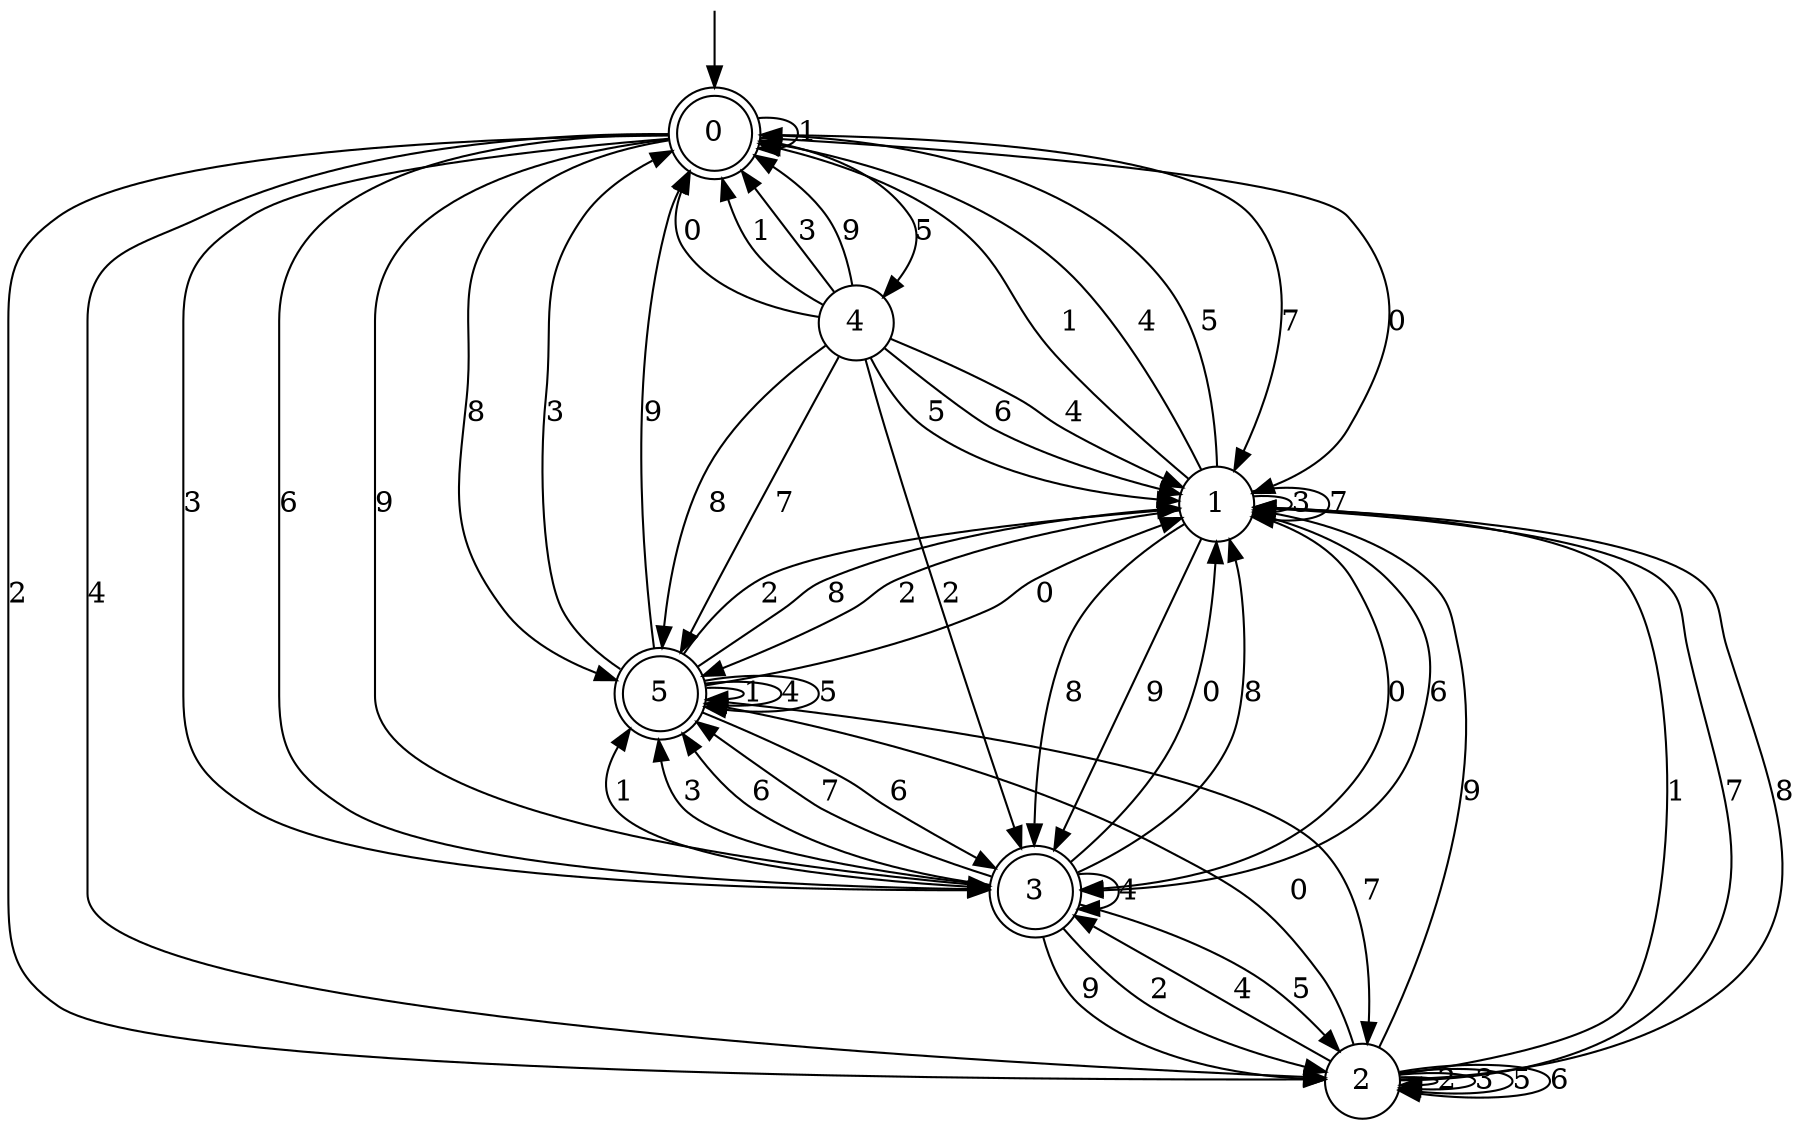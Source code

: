 digraph g {

	s0 [shape="doublecircle" label="0"];
	s1 [shape="circle" label="1"];
	s2 [shape="circle" label="2"];
	s3 [shape="doublecircle" label="3"];
	s4 [shape="circle" label="4"];
	s5 [shape="doublecircle" label="5"];
	s0 -> s1 [label="0"];
	s0 -> s0 [label="1"];
	s0 -> s2 [label="2"];
	s0 -> s3 [label="3"];
	s0 -> s2 [label="4"];
	s0 -> s4 [label="5"];
	s0 -> s3 [label="6"];
	s0 -> s1 [label="7"];
	s0 -> s5 [label="8"];
	s0 -> s3 [label="9"];
	s1 -> s3 [label="0"];
	s1 -> s0 [label="1"];
	s1 -> s5 [label="2"];
	s1 -> s1 [label="3"];
	s1 -> s0 [label="4"];
	s1 -> s0 [label="5"];
	s1 -> s3 [label="6"];
	s1 -> s1 [label="7"];
	s1 -> s3 [label="8"];
	s1 -> s3 [label="9"];
	s2 -> s5 [label="0"];
	s2 -> s1 [label="1"];
	s2 -> s2 [label="2"];
	s2 -> s2 [label="3"];
	s2 -> s3 [label="4"];
	s2 -> s2 [label="5"];
	s2 -> s2 [label="6"];
	s2 -> s1 [label="7"];
	s2 -> s1 [label="8"];
	s2 -> s1 [label="9"];
	s3 -> s1 [label="0"];
	s3 -> s5 [label="1"];
	s3 -> s2 [label="2"];
	s3 -> s5 [label="3"];
	s3 -> s3 [label="4"];
	s3 -> s2 [label="5"];
	s3 -> s5 [label="6"];
	s3 -> s5 [label="7"];
	s3 -> s1 [label="8"];
	s3 -> s2 [label="9"];
	s4 -> s0 [label="0"];
	s4 -> s0 [label="1"];
	s4 -> s3 [label="2"];
	s4 -> s0 [label="3"];
	s4 -> s1 [label="4"];
	s4 -> s1 [label="5"];
	s4 -> s1 [label="6"];
	s4 -> s5 [label="7"];
	s4 -> s5 [label="8"];
	s4 -> s0 [label="9"];
	s5 -> s1 [label="0"];
	s5 -> s5 [label="1"];
	s5 -> s1 [label="2"];
	s5 -> s0 [label="3"];
	s5 -> s5 [label="4"];
	s5 -> s5 [label="5"];
	s5 -> s3 [label="6"];
	s5 -> s2 [label="7"];
	s5 -> s1 [label="8"];
	s5 -> s0 [label="9"];

__start0 [label="" shape="none" width="0" height="0"];
__start0 -> s0;

}
